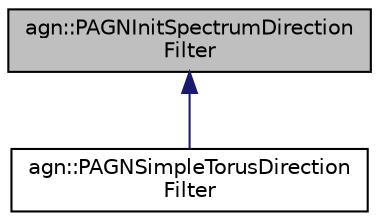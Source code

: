 digraph "agn::PAGNInitSpectrumDirectionFilter"
{
 // LATEX_PDF_SIZE
  edge [fontname="Helvetica",fontsize="10",labelfontname="Helvetica",labelfontsize="10"];
  node [fontname="Helvetica",fontsize="10",shape=record];
  Node1 [label="agn::PAGNInitSpectrumDirection\lFilter",height=0.2,width=0.4,color="black", fillcolor="grey75", style="filled", fontcolor="black",tooltip="This functor filters the initial directions of the photons generated in the simulation."];
  Node1 -> Node2 [dir="back",color="midnightblue",fontsize="10",style="solid",fontname="Helvetica"];
  Node2 [label="agn::PAGNSimpleTorusDirection\lFilter",height=0.2,width=0.4,color="black", fillcolor="white", style="filled",URL="$classagn_1_1_p_a_g_n_simple_torus_direction_filter.html",tooltip=" "];
}
